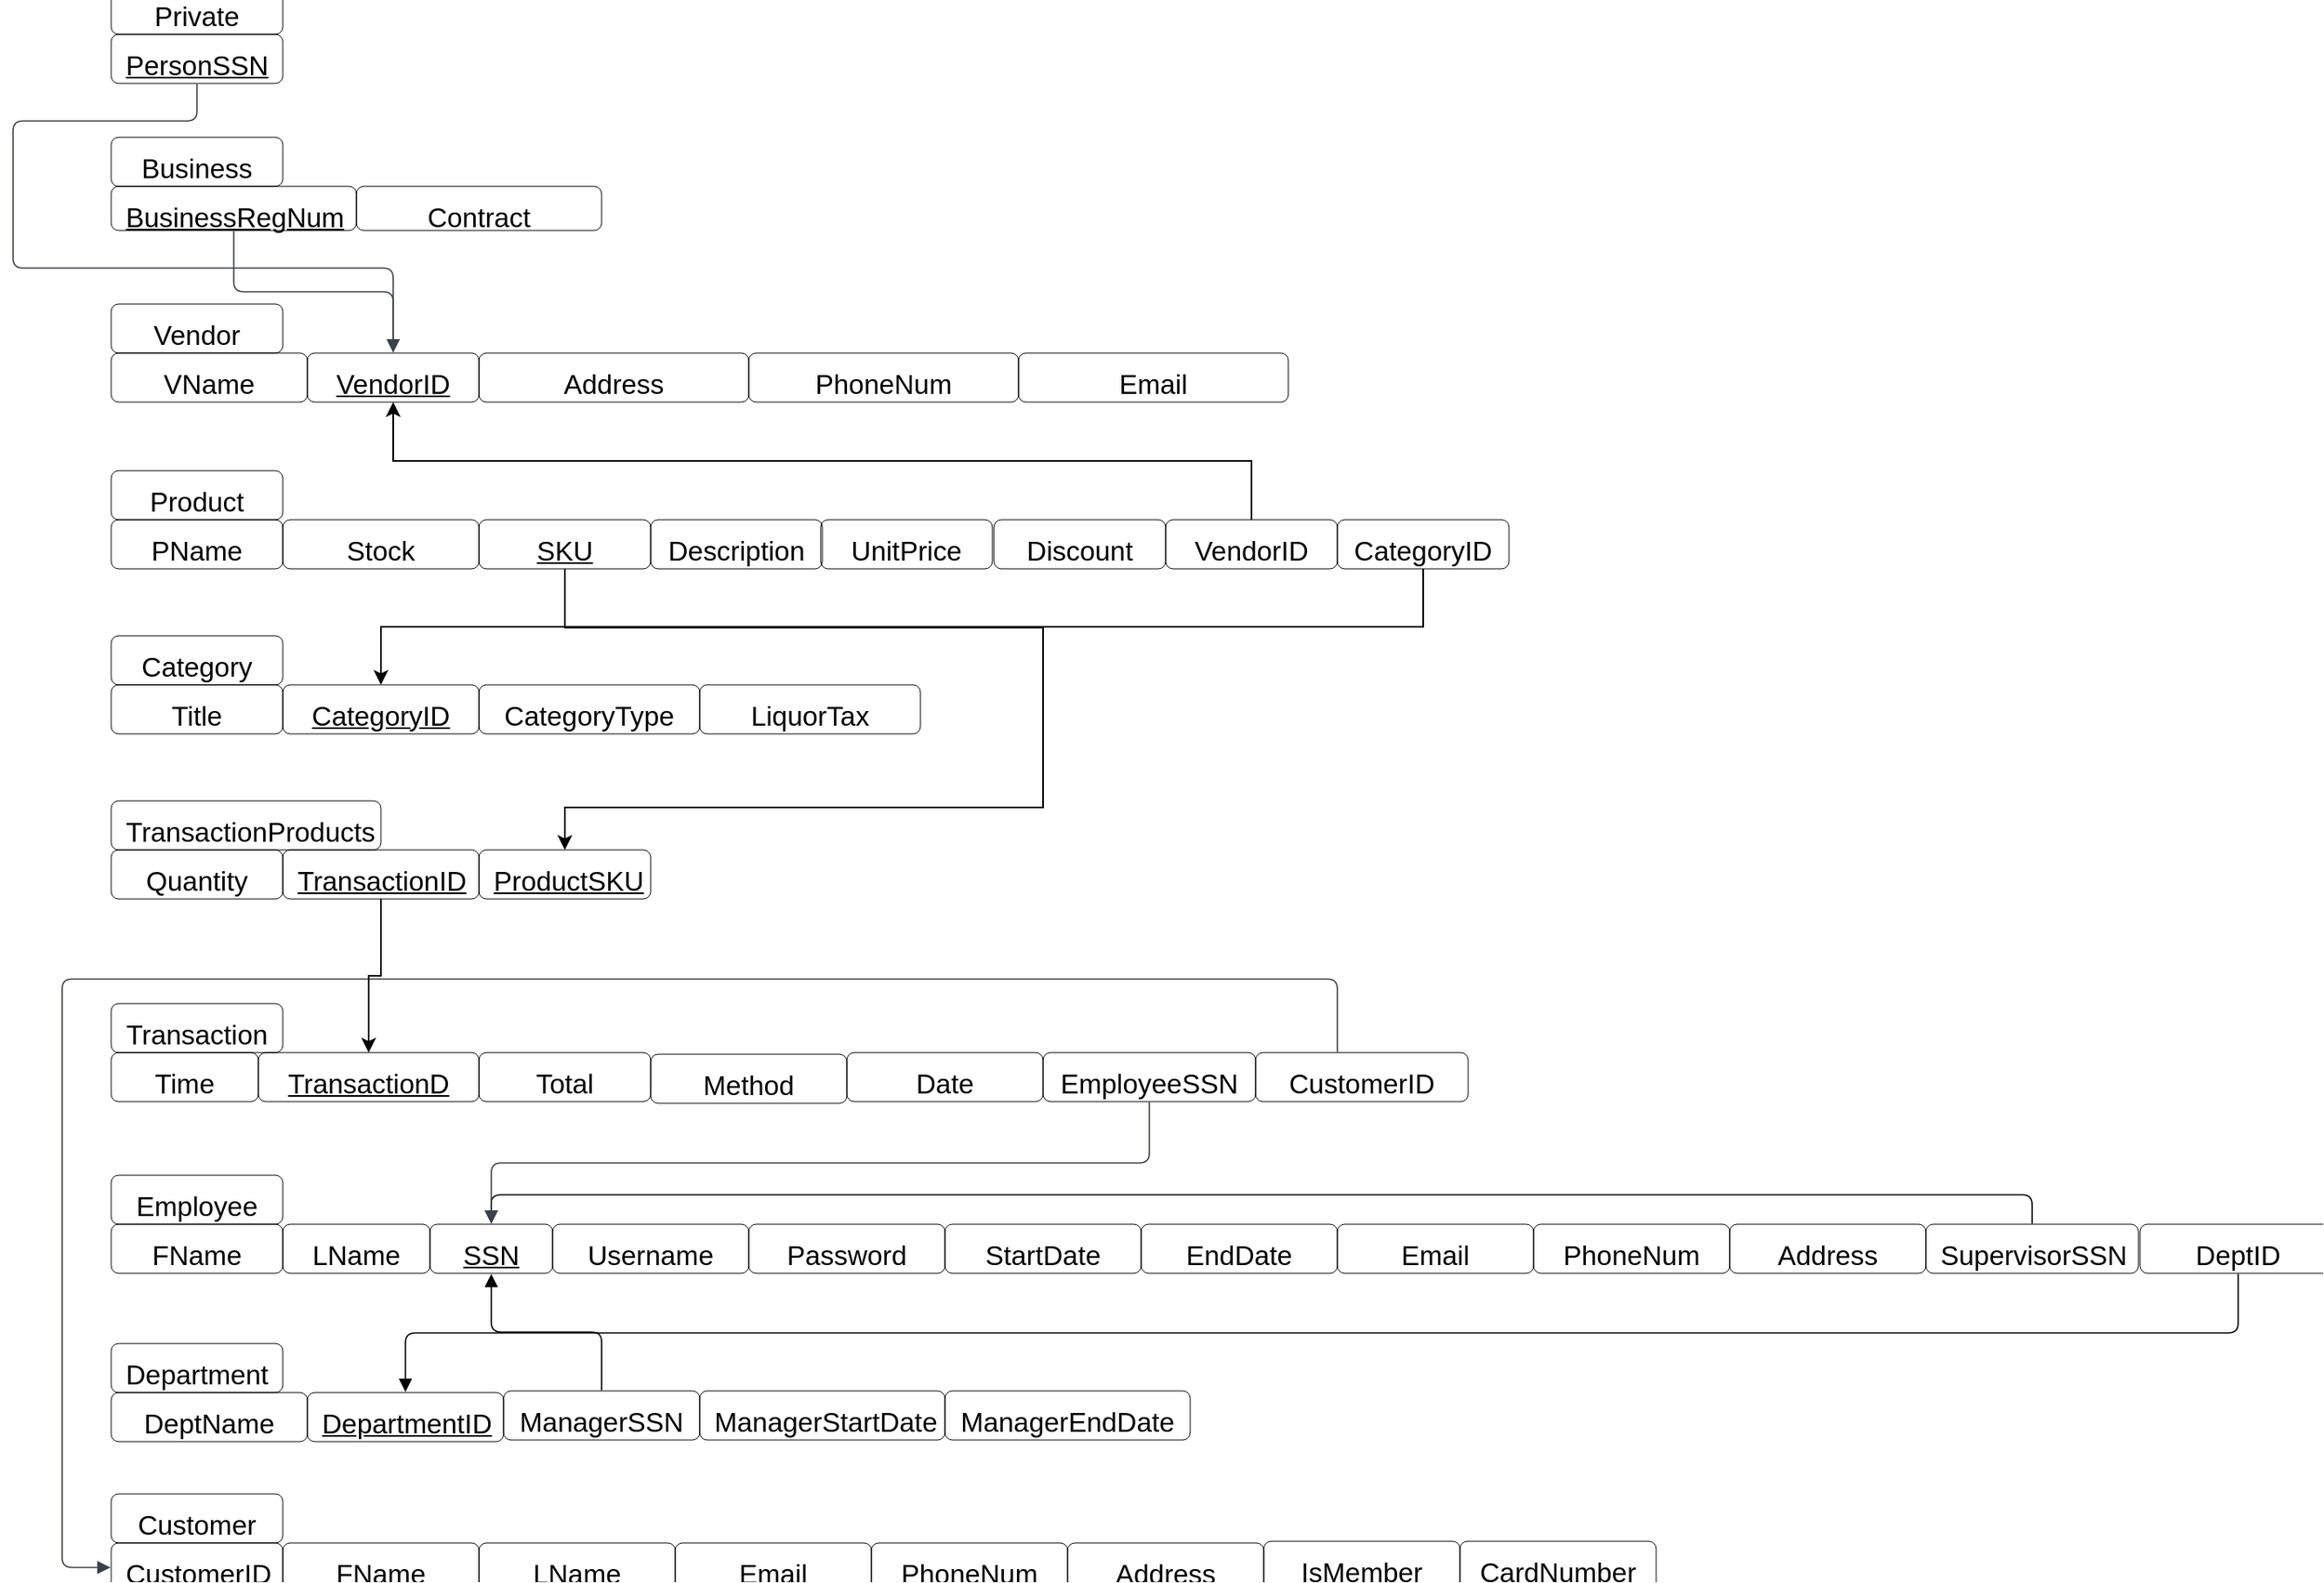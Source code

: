 <mxfile version="24.0.4" type="github">
  <diagram name="Page-1" id="0L31x0JCxt3D-X1f87Kg">
    <mxGraphModel dx="1950" dy="1685" grid="1" gridSize="10" guides="1" tooltips="1" connect="1" arrows="1" fold="1" page="1" pageScale="1" pageWidth="850" pageHeight="1100" math="0" shadow="0">
      <root>
        <mxCell id="0" />
        <mxCell id="1" parent="0" />
        <mxCell id="UhTZSJDojapIAJncs3Ie-1" value="Transaction" style="html=1;overflow=block;blockSpacing=1;whiteSpace=wrap;fontSize=16.7;spacing=9;strokeColor=#000000;rounded=1;absoluteArcSize=1;arcSize=9;fillColor=none;strokeWidth=NaN;lucidId=Yq1gV6EMWY4y;" parent="1" vertex="1">
          <mxGeometry x="-480" y="150" width="105" height="30" as="geometry" />
        </mxCell>
        <mxCell id="UhTZSJDojapIAJncs3Ie-2" value="Employee" style="html=1;overflow=block;blockSpacing=1;whiteSpace=wrap;fontSize=16.7;spacing=9;strokeColor=#000000;rounded=1;absoluteArcSize=1;arcSize=9;fillColor=none;strokeWidth=NaN;lucidId=8q1gLRhdCn5E;" parent="1" vertex="1">
          <mxGeometry x="-480" y="255" width="105" height="30" as="geometry" />
        </mxCell>
        <mxCell id="UhTZSJDojapIAJncs3Ie-3" value="TransactionD" style="html=1;overflow=block;blockSpacing=1;whiteSpace=wrap;fontSize=16.7;fontStyle=4;spacing=9;strokeColor=#000000;rounded=1;absoluteArcSize=1;arcSize=9;fillColor=none;strokeWidth=NaN;lucidId=nqdhqJ0Y.3lQ;" parent="1" vertex="1">
          <mxGeometry x="-390" y="180" width="135" height="30" as="geometry" />
        </mxCell>
        <mxCell id="UhTZSJDojapIAJncs3Ie-4" value="Total" style="html=1;overflow=block;blockSpacing=1;whiteSpace=wrap;fontSize=16.7;spacing=9;strokeColor=#000000;rounded=1;absoluteArcSize=1;arcSize=9;fillColor=none;strokeWidth=NaN;lucidId=XqdhWP~b3AbX;" parent="1" vertex="1">
          <mxGeometry x="-255" y="180" width="105" height="30" as="geometry" />
        </mxCell>
        <mxCell id="UhTZSJDojapIAJncs3Ie-5" value="Method" style="html=1;overflow=block;blockSpacing=1;whiteSpace=wrap;fontSize=16.7;spacing=9;strokeColor=#000000;rounded=1;absoluteArcSize=1;arcSize=9;fillColor=none;strokeWidth=NaN;lucidId=6qdhl-m-eXuS;" parent="1" vertex="1">
          <mxGeometry x="-150" y="181" width="120" height="30" as="geometry" />
        </mxCell>
        <mxCell id="UhTZSJDojapIAJncs3Ie-6" value="Date" style="html=1;overflow=block;blockSpacing=1;whiteSpace=wrap;fontSize=16.7;spacing=9;strokeColor=#000000;rounded=1;absoluteArcSize=1;arcSize=9;fillColor=none;strokeWidth=NaN;lucidId=~qdhrhmJoSZu;" parent="1" vertex="1">
          <mxGeometry x="-30" y="180" width="120" height="30" as="geometry" />
        </mxCell>
        <mxCell id="UhTZSJDojapIAJncs3Ie-7" value="Username" style="html=1;overflow=block;blockSpacing=1;whiteSpace=wrap;fontSize=16.7;spacing=9;strokeColor=#000000;rounded=1;absoluteArcSize=1;arcSize=9;fillColor=none;strokeWidth=NaN;lucidId=AZwh2IDCZcRk;" parent="1" vertex="1">
          <mxGeometry x="-210" y="285" width="120" height="30" as="geometry" />
        </mxCell>
        <mxCell id="UhTZSJDojapIAJncs3Ie-8" value="Password" style="html=1;overflow=block;blockSpacing=1;whiteSpace=wrap;fontSize=16.7;spacing=9;strokeColor=#000000;rounded=1;absoluteArcSize=1;arcSize=9;fillColor=none;strokeWidth=NaN;lucidId=AZwheVHke3oi;" parent="1" vertex="1">
          <mxGeometry x="-90" y="285" width="120" height="30" as="geometry" />
        </mxCell>
        <mxCell id="UhTZSJDojapIAJncs3Ie-9" value="StartDate" style="html=1;overflow=block;blockSpacing=1;whiteSpace=wrap;fontSize=16.7;spacing=9;strokeColor=#000000;rounded=1;absoluteArcSize=1;arcSize=9;fillColor=none;strokeWidth=NaN;lucidId=AZwhyjKMd5gG;" parent="1" vertex="1">
          <mxGeometry x="30" y="285" width="120" height="30" as="geometry" />
        </mxCell>
        <mxCell id="UhTZSJDojapIAJncs3Ie-10" value="EndDate" style="html=1;overflow=block;blockSpacing=1;whiteSpace=wrap;fontSize=16.7;spacing=9;strokeColor=#000000;rounded=1;absoluteArcSize=1;arcSize=9;fillColor=none;strokeWidth=NaN;lucidId=AZwhG_EfR~ET;" parent="1" vertex="1">
          <mxGeometry x="150" y="285" width="120" height="30" as="geometry" />
        </mxCell>
        <mxCell id="UhTZSJDojapIAJncs3Ie-11" value="Email" style="html=1;overflow=block;blockSpacing=1;whiteSpace=wrap;fontSize=16.7;spacing=9;strokeColor=#000000;rounded=1;absoluteArcSize=1;arcSize=9;fillColor=none;strokeWidth=NaN;lucidId=V0whcvL906yf;" parent="1" vertex="1">
          <mxGeometry x="270" y="285" width="120" height="30" as="geometry" />
        </mxCell>
        <mxCell id="UhTZSJDojapIAJncs3Ie-12" value="PhoneNum" style="html=1;overflow=block;blockSpacing=1;whiteSpace=wrap;fontSize=16.7;spacing=9;strokeColor=#000000;rounded=1;absoluteArcSize=1;arcSize=9;fillColor=none;strokeWidth=NaN;lucidId=80whD2hbYg2R;" parent="1" vertex="1">
          <mxGeometry x="390" y="285" width="120" height="30" as="geometry" />
        </mxCell>
        <mxCell id="UhTZSJDojapIAJncs3Ie-13" value="Address" style="html=1;overflow=block;blockSpacing=1;whiteSpace=wrap;fontSize=16.7;spacing=9;strokeColor=#000000;rounded=1;absoluteArcSize=1;arcSize=9;fillColor=none;strokeWidth=NaN;lucidId=x1who70yaUuA;" parent="1" vertex="1">
          <mxGeometry x="510" y="285" width="120" height="30" as="geometry" />
        </mxCell>
        <mxCell id="UhTZSJDojapIAJncs3Ie-14" value="LName" style="html=1;overflow=block;blockSpacing=1;whiteSpace=wrap;fontSize=16.7;spacing=9;strokeColor=#000000;rounded=1;absoluteArcSize=1;arcSize=9;fillColor=none;strokeWidth=NaN;lucidId=q3whD~-cCgUx;" parent="1" vertex="1">
          <mxGeometry x="-375" y="285" width="90" height="30" as="geometry" />
        </mxCell>
        <mxCell id="UhTZSJDojapIAJncs3Ie-15" value="FName" style="html=1;overflow=block;blockSpacing=1;whiteSpace=wrap;fontSize=16.7;spacing=9;strokeColor=#000000;rounded=1;absoluteArcSize=1;arcSize=9;fillColor=none;strokeWidth=NaN;lucidId=s3whrYaogn3L;" parent="1" vertex="1">
          <mxGeometry x="-480" y="285" width="105" height="30" as="geometry" />
        </mxCell>
        <mxCell id="UhTZSJDojapIAJncs3Ie-16" value="Department" style="html=1;overflow=block;blockSpacing=1;whiteSpace=wrap;fontSize=16.7;spacing=9;strokeColor=#000000;rounded=1;absoluteArcSize=1;arcSize=9;fillColor=none;strokeWidth=NaN;lucidId=V7whF-TBnMT7;" parent="1" vertex="1">
          <mxGeometry x="-480" y="358" width="105" height="30" as="geometry" />
        </mxCell>
        <mxCell id="UhTZSJDojapIAJncs3Ie-17" value="DepartmentID" style="html=1;overflow=block;blockSpacing=1;whiteSpace=wrap;fontSize=16.7;fontStyle=4;spacing=9;strokeColor=#000000;rounded=1;absoluteArcSize=1;arcSize=9;fillColor=none;strokeWidth=NaN;lucidId=V7whpLSgJsBF;" parent="1" vertex="1">
          <mxGeometry x="-360" y="388" width="120" height="30" as="geometry" />
        </mxCell>
        <mxCell id="UhTZSJDojapIAJncs3Ie-18" value="SupervisorSSN" style="html=1;overflow=block;blockSpacing=1;whiteSpace=wrap;fontSize=16.7;spacing=9;strokeColor=#000000;rounded=1;absoluteArcSize=1;arcSize=9;fillColor=none;strokeWidth=NaN;lucidId=Zdxho9hIk2cQ;" parent="1" vertex="1">
          <mxGeometry x="630" y="285" width="130" height="30" as="geometry" />
        </mxCell>
        <mxCell id="UhTZSJDojapIAJncs3Ie-19" value="DeptID" style="html=1;overflow=block;blockSpacing=1;whiteSpace=wrap;fontSize=16.7;spacing=9;strokeColor=#000000;rounded=1;absoluteArcSize=1;arcSize=9;fillColor=none;strokeWidth=NaN;lucidId=Wexh.4-Y-VP3;" parent="1" vertex="1">
          <mxGeometry x="761" y="285" width="120" height="30" as="geometry" />
        </mxCell>
        <mxCell id="UhTZSJDojapIAJncs3Ie-20" value="ManagerSSN" style="html=1;overflow=block;blockSpacing=1;whiteSpace=wrap;fontSize=16.7;spacing=9;strokeColor=#000000;rounded=1;absoluteArcSize=1;arcSize=9;fillColor=none;strokeWidth=NaN;lucidId=MhxhNHQ4AL._;" parent="1" vertex="1">
          <mxGeometry x="-240" y="387" width="120" height="30" as="geometry" />
        </mxCell>
        <mxCell id="UhTZSJDojapIAJncs3Ie-21" value="ManagerStartDate" style="html=1;overflow=block;blockSpacing=1;whiteSpace=wrap;fontSize=16.7;spacing=9;strokeColor=#000000;rounded=1;absoluteArcSize=1;arcSize=9;fillColor=none;strokeWidth=NaN;lucidId=0hxhVE2IZeMM;" parent="1" vertex="1">
          <mxGeometry x="-120" y="387" width="150" height="30" as="geometry" />
        </mxCell>
        <mxCell id="UhTZSJDojapIAJncs3Ie-22" value="ManagerEndDate" style="html=1;overflow=block;blockSpacing=1;whiteSpace=wrap;fontSize=16.7;spacing=9;strokeColor=#000000;rounded=1;absoluteArcSize=1;arcSize=9;fillColor=none;strokeWidth=NaN;lucidId=gixhGlueWvre;" parent="1" vertex="1">
          <mxGeometry x="30" y="387" width="150" height="30" as="geometry" />
        </mxCell>
        <mxCell id="UhTZSJDojapIAJncs3Ie-23" value="DeptName" style="html=1;overflow=block;blockSpacing=1;whiteSpace=wrap;fontSize=16.7;spacing=9;strokeColor=#000000;rounded=1;absoluteArcSize=1;arcSize=9;fillColor=none;strokeWidth=NaN;lucidId=AjxhQKYyx75y;" parent="1" vertex="1">
          <mxGeometry x="-480" y="388" width="120" height="30" as="geometry" />
        </mxCell>
        <mxCell id="UhTZSJDojapIAJncs3Ie-24" value="SSN" style="html=1;overflow=block;blockSpacing=1;whiteSpace=wrap;fontSize=16.7;fontStyle=4;spacing=9;strokeColor=#000000;rounded=1;absoluteArcSize=1;arcSize=9;fillColor=none;strokeWidth=NaN;lucidId=0jxhKDyI0.M3;" parent="1" vertex="1">
          <mxGeometry x="-285" y="285" width="75" height="30" as="geometry" />
        </mxCell>
        <mxCell id="UhTZSJDojapIAJncs3Ie-25" value="" style="html=1;jettySize=18;whiteSpace=wrap;fontSize=13;strokeColor=#000000;strokeOpacity=100;strokeWidth=0.8;rounded=1;arcSize=12;edgeStyle=orthogonalEdgeStyle;startArrow=none;endArrow=block;endFill=1;exitX=0.5;exitY=-0.012;exitPerimeter=0;entryX=0.5;entryY=-0.012;entryPerimeter=0;lucidId=1kxhruS2P8~f;" parent="1" source="UhTZSJDojapIAJncs3Ie-18" target="UhTZSJDojapIAJncs3Ie-24" edge="1">
          <mxGeometry width="100" height="100" relative="1" as="geometry">
            <Array as="points" />
          </mxGeometry>
        </mxCell>
        <mxCell id="UhTZSJDojapIAJncs3Ie-26" value="" style="html=1;jettySize=18;whiteSpace=wrap;fontSize=13;strokeColor=#000000;strokeOpacity=100;strokeWidth=0.8;rounded=1;arcSize=12;edgeStyle=orthogonalEdgeStyle;startArrow=none;endArrow=block;endFill=1;exitX=0.5;exitY=-0.012;exitPerimeter=0;entryX=0.5;entryY=1.012;entryPerimeter=0;lucidId=7kxh3mrra-k9;" parent="1" source="UhTZSJDojapIAJncs3Ie-20" target="UhTZSJDojapIAJncs3Ie-24" edge="1">
          <mxGeometry width="100" height="100" relative="1" as="geometry">
            <Array as="points" />
          </mxGeometry>
        </mxCell>
        <mxCell id="UhTZSJDojapIAJncs3Ie-27" value="" style="html=1;jettySize=18;whiteSpace=wrap;fontSize=13;strokeColor=#000000;strokeOpacity=100;strokeWidth=0.8;rounded=1;arcSize=12;edgeStyle=orthogonalEdgeStyle;startArrow=none;endArrow=block;endFill=1;exitX=0.5;exitY=1.012;exitPerimeter=0;entryX=0.5;entryY=-0.012;entryPerimeter=0;lucidId=YlxhlqVjebws;" parent="1" source="UhTZSJDojapIAJncs3Ie-19" target="UhTZSJDojapIAJncs3Ie-17" edge="1">
          <mxGeometry width="100" height="100" relative="1" as="geometry">
            <Array as="points" />
          </mxGeometry>
        </mxCell>
        <mxCell id="UhTZSJDojapIAJncs3Ie-28" value="EmployeeSSN" style="html=1;overflow=block;blockSpacing=1;whiteSpace=wrap;fontSize=16.7;spacing=9;strokeColor=#000000;rounded=1;absoluteArcSize=1;arcSize=9;fillColor=none;strokeWidth=NaN;lucidId=xmxhDJ.Iz-fq;" parent="1" vertex="1">
          <mxGeometry x="90" y="180" width="130" height="30" as="geometry" />
        </mxCell>
        <mxCell id="UhTZSJDojapIAJncs3Ie-29" value="" style="html=1;jettySize=18;whiteSpace=wrap;fontSize=13;strokeColor=#3a414a;strokeOpacity=100;strokeWidth=0.8;rounded=1;arcSize=12;edgeStyle=orthogonalEdgeStyle;startArrow=none;endArrow=block;endFill=1;exitX=0.5;exitY=1.012;exitPerimeter=0;entryX=0.5;entryY=-0.012;entryPerimeter=0;lucidId=NmxhPEVHiZgi;" parent="1" source="UhTZSJDojapIAJncs3Ie-28" target="UhTZSJDojapIAJncs3Ie-24" edge="1">
          <mxGeometry width="100" height="100" relative="1" as="geometry">
            <Array as="points" />
          </mxGeometry>
        </mxCell>
        <mxCell id="UhTZSJDojapIAJncs3Ie-30" value="Time" style="html=1;overflow=block;blockSpacing=1;whiteSpace=wrap;fontSize=16.7;spacing=9;strokeColor=#000000;rounded=1;absoluteArcSize=1;arcSize=9;fillColor=none;strokeWidth=NaN;lucidId=_mxhJ_ihVAgu;" parent="1" vertex="1">
          <mxGeometry x="-480" y="180" width="90" height="30" as="geometry" />
        </mxCell>
        <mxCell id="UhTZSJDojapIAJncs3Ie-31" value="Customer" style="html=1;overflow=block;blockSpacing=1;whiteSpace=wrap;fontSize=16.7;spacing=9;strokeColor=#000000;rounded=1;absoluteArcSize=1;arcSize=9;fillColor=none;strokeWidth=NaN;lucidId=npxh0uyaCyRX;" parent="1" vertex="1">
          <mxGeometry x="-480" y="450" width="105" height="30" as="geometry" />
        </mxCell>
        <mxCell id="UhTZSJDojapIAJncs3Ie-32" value="CustomerID" style="html=1;overflow=block;blockSpacing=1;whiteSpace=wrap;fontSize=16.7;fontStyle=4;spacing=9;strokeColor=#000000;rounded=1;absoluteArcSize=1;arcSize=9;fillColor=none;strokeWidth=NaN;lucidId=npxhJ9xA.a8S;" parent="1" vertex="1">
          <mxGeometry x="-480" y="480" width="105" height="30" as="geometry" />
        </mxCell>
        <mxCell id="UhTZSJDojapIAJncs3Ie-34" value="" style="html=1;jettySize=18;whiteSpace=wrap;fontSize=13;strokeColor=#3a414a;strokeOpacity=100;strokeWidth=0.8;rounded=1;arcSize=12;edgeStyle=orthogonalEdgeStyle;startArrow=none;endArrow=block;endFill=1;exitX=0.5;exitY=-0.012;exitPerimeter=0;entryX=-0.004;entryY=0.5;entryPerimeter=0;lucidId=5yxh2ec2hhG.;" parent="1" target="UhTZSJDojapIAJncs3Ie-32" edge="1">
          <mxGeometry width="100" height="100" relative="1" as="geometry">
            <Array as="points">
              <mxPoint x="270" y="135" />
              <mxPoint x="-510" y="135" />
              <mxPoint x="-510" y="495" />
            </Array>
            <mxPoint x="270" y="179.64" as="sourcePoint" />
          </mxGeometry>
        </mxCell>
        <mxCell id="UhTZSJDojapIAJncs3Ie-36" value="FName" style="html=1;overflow=block;blockSpacing=1;whiteSpace=wrap;fontSize=16.7;spacing=9;strokeColor=#000000;rounded=1;absoluteArcSize=1;arcSize=9;fillColor=none;strokeWidth=NaN;lucidId=xzxhWytjlxNh;" parent="1" vertex="1">
          <mxGeometry x="-375" y="480" width="120" height="30" as="geometry" />
        </mxCell>
        <mxCell id="UhTZSJDojapIAJncs3Ie-38" value="CardNumber" style="html=1;overflow=block;blockSpacing=1;whiteSpace=wrap;fontSize=16.7;spacing=9;strokeColor=#000000;rounded=1;absoluteArcSize=1;arcSize=9;fillColor=none;strokeWidth=NaN;lucidId=Dzxh0kTM7rri;" parent="1" vertex="1">
          <mxGeometry x="345" y="479" width="120" height="30" as="geometry" />
        </mxCell>
        <mxCell id="UhTZSJDojapIAJncs3Ie-39" value="LName" style="html=1;overflow=block;blockSpacing=1;whiteSpace=wrap;fontSize=16.7;spacing=9;strokeColor=#000000;rounded=1;absoluteArcSize=1;arcSize=9;fillColor=none;strokeWidth=NaN;lucidId=vAxhLIw62uAn;" parent="1" vertex="1">
          <mxGeometry x="-255" y="480" width="120" height="30" as="geometry" />
        </mxCell>
        <mxCell id="UhTZSJDojapIAJncs3Ie-43" value="Email" style="html=1;overflow=block;blockSpacing=1;whiteSpace=wrap;fontSize=16.7;spacing=9;strokeColor=#000000;rounded=1;absoluteArcSize=1;arcSize=9;fillColor=none;strokeWidth=NaN;lucidId=pExhsK3yjRsr;" parent="1" vertex="1">
          <mxGeometry x="-135" y="480" width="120" height="30" as="geometry" />
        </mxCell>
        <mxCell id="UhTZSJDojapIAJncs3Ie-44" value="PhoneNum" style="html=1;overflow=block;blockSpacing=1;whiteSpace=wrap;fontSize=16.7;spacing=9;strokeColor=#000000;rounded=1;absoluteArcSize=1;arcSize=9;fillColor=none;strokeWidth=NaN;lucidId=pExhnXIh9gMP;" parent="1" vertex="1">
          <mxGeometry x="-15" y="480" width="120" height="30" as="geometry" />
        </mxCell>
        <mxCell id="UhTZSJDojapIAJncs3Ie-45" value="Address" style="html=1;overflow=block;blockSpacing=1;whiteSpace=wrap;fontSize=16.7;spacing=9;strokeColor=#000000;rounded=1;absoluteArcSize=1;arcSize=9;fillColor=none;strokeWidth=NaN;lucidId=pExhKP2ixfmc;" parent="1" vertex="1">
          <mxGeometry x="105" y="480" width="120" height="30" as="geometry" />
        </mxCell>
        <mxCell id="UhTZSJDojapIAJncs3Ie-47" value="Product" style="html=1;overflow=block;blockSpacing=1;whiteSpace=wrap;fontSize=16.7;spacing=9;strokeColor=#000000;rounded=1;absoluteArcSize=1;arcSize=9;fillColor=none;strokeWidth=NaN;lucidId=I3xhLp7_MDGh;" parent="1" vertex="1">
          <mxGeometry x="-480" y="-176" width="105" height="30" as="geometry" />
        </mxCell>
        <mxCell id="UhTZSJDojapIAJncs3Ie-48" value="Stock" style="html=1;overflow=block;blockSpacing=1;whiteSpace=wrap;fontSize=16.7;spacing=9;strokeColor=#000000;rounded=1;absoluteArcSize=1;arcSize=9;fillColor=none;strokeWidth=NaN;lucidId=I3xh8Iu-50JL;" parent="1" vertex="1">
          <mxGeometry x="-375" y="-146" width="120" height="30" as="geometry" />
        </mxCell>
        <mxCell id="UhTZSJDojapIAJncs3Ie-49" value="Description" style="html=1;overflow=block;blockSpacing=1;whiteSpace=wrap;fontSize=16.7;spacing=9;strokeColor=#000000;rounded=1;absoluteArcSize=1;arcSize=9;fillColor=none;strokeWidth=NaN;lucidId=I3xhb1~k3MBC;" parent="1" vertex="1">
          <mxGeometry x="-150" y="-146" width="105" height="30" as="geometry" />
        </mxCell>
        <mxCell id="UhTZSJDojapIAJncs3Ie-50" value="UnitPrice" style="html=1;overflow=block;blockSpacing=1;whiteSpace=wrap;fontSize=16.7;spacing=9;strokeColor=#000000;rounded=1;absoluteArcSize=1;arcSize=9;fillColor=none;strokeWidth=NaN;lucidId=I3xhuEGo4aVJ;" parent="1" vertex="1">
          <mxGeometry x="-46" y="-146" width="105" height="30" as="geometry" />
        </mxCell>
        <mxCell id="j2eGXd5jl4nRpo58upJa-15" style="edgeStyle=orthogonalEdgeStyle;rounded=0;orthogonalLoop=1;jettySize=auto;html=1;exitX=0.5;exitY=1;exitDx=0;exitDy=0;entryX=0.5;entryY=0;entryDx=0;entryDy=0;" edge="1" parent="1" source="UhTZSJDojapIAJncs3Ie-51" target="UhTZSJDojapIAJncs3Ie-55">
          <mxGeometry relative="1" as="geometry">
            <Array as="points">
              <mxPoint x="-202" y="-80" />
              <mxPoint x="90" y="-80" />
              <mxPoint x="90" y="30" />
              <mxPoint x="-202" y="30" />
            </Array>
          </mxGeometry>
        </mxCell>
        <mxCell id="UhTZSJDojapIAJncs3Ie-51" value="SKU" style="html=1;overflow=block;blockSpacing=1;whiteSpace=wrap;fontSize=16.7;fontStyle=4;spacing=9;strokeColor=#000000;rounded=1;absoluteArcSize=1;arcSize=9;fillColor=none;strokeWidth=NaN;lucidId=I3xhfhjUNjbj;" parent="1" vertex="1">
          <mxGeometry x="-255" y="-146" width="105" height="30" as="geometry" />
        </mxCell>
        <mxCell id="UhTZSJDojapIAJncs3Ie-52" value="PName" style="html=1;overflow=block;blockSpacing=1;whiteSpace=wrap;fontSize=16.7;spacing=9;strokeColor=#000000;rounded=1;absoluteArcSize=1;arcSize=9;fillColor=none;strokeWidth=NaN;lucidId=I3xhKr7yX~lY;" parent="1" vertex="1">
          <mxGeometry x="-480" y="-146" width="105" height="30" as="geometry" />
        </mxCell>
        <mxCell id="UhTZSJDojapIAJncs3Ie-53" value="TransactionProducts" style="html=1;overflow=block;blockSpacing=1;whiteSpace=wrap;fontSize=16.7;spacing=9;strokeColor=#000000;rounded=1;absoluteArcSize=1;arcSize=9;fillColor=none;strokeWidth=NaN;lucidId=T3xh0F.bp1L6;" parent="1" vertex="1">
          <mxGeometry x="-480" y="26" width="165" height="30" as="geometry" />
        </mxCell>
        <mxCell id="j2eGXd5jl4nRpo58upJa-2" style="edgeStyle=orthogonalEdgeStyle;rounded=0;orthogonalLoop=1;jettySize=auto;html=1;exitX=0.5;exitY=1;exitDx=0;exitDy=0;entryX=0.5;entryY=0;entryDx=0;entryDy=0;" edge="1" parent="1" source="UhTZSJDojapIAJncs3Ie-54" target="UhTZSJDojapIAJncs3Ie-3">
          <mxGeometry relative="1" as="geometry" />
        </mxCell>
        <mxCell id="UhTZSJDojapIAJncs3Ie-54" value="TransactionID" style="html=1;overflow=block;blockSpacing=1;whiteSpace=wrap;fontSize=16.7;fontStyle=4;spacing=9;strokeColor=#000000;rounded=1;absoluteArcSize=1;arcSize=9;fillColor=none;strokeWidth=NaN;lucidId=T3xhupfZFF7q;" parent="1" vertex="1">
          <mxGeometry x="-375" y="56" width="120" height="30" as="geometry" />
        </mxCell>
        <mxCell id="UhTZSJDojapIAJncs3Ie-55" value="ProductSKU" style="html=1;overflow=block;blockSpacing=1;whiteSpace=wrap;fontSize=16.7;fontStyle=4;spacing=9;strokeColor=#000000;rounded=1;absoluteArcSize=1;arcSize=9;fillColor=none;strokeWidth=NaN;lucidId=T3xhiu6N-oRH;" parent="1" vertex="1">
          <mxGeometry x="-255" y="56" width="105" height="30" as="geometry" />
        </mxCell>
        <mxCell id="UhTZSJDojapIAJncs3Ie-56" value="Quantity" style="html=1;overflow=block;blockSpacing=1;whiteSpace=wrap;fontSize=16.7;spacing=9;strokeColor=#000000;rounded=1;absoluteArcSize=1;arcSize=9;fillColor=none;strokeWidth=NaN;lucidId=T3xhVhkVQDwZ;" parent="1" vertex="1">
          <mxGeometry x="-480" y="56" width="105" height="30" as="geometry" />
        </mxCell>
        <mxCell id="UhTZSJDojapIAJncs3Ie-58" value="Vendor" style="html=1;overflow=block;blockSpacing=1;whiteSpace=wrap;fontSize=16.7;spacing=9;strokeColor=#000000;rounded=1;absoluteArcSize=1;arcSize=9;fillColor=none;strokeWidth=NaN;lucidId=B5xhH_DfAYKg;" parent="1" vertex="1">
          <mxGeometry x="-480" y="-278" width="105" height="30" as="geometry" />
        </mxCell>
        <mxCell id="UhTZSJDojapIAJncs3Ie-59" value="VendorID" style="html=1;overflow=block;blockSpacing=1;whiteSpace=wrap;fontSize=16.7;fontStyle=4;spacing=9;strokeColor=#000000;rounded=1;absoluteArcSize=1;arcSize=9;fillColor=none;strokeWidth=NaN;lucidId=B5xhirVMHGuk;" parent="1" vertex="1">
          <mxGeometry x="-360" y="-248" width="105" height="30" as="geometry" />
        </mxCell>
        <mxCell id="UhTZSJDojapIAJncs3Ie-60" value="Address" style="html=1;overflow=block;blockSpacing=1;whiteSpace=wrap;fontSize=16.7;spacing=9;strokeColor=#000000;rounded=1;absoluteArcSize=1;arcSize=9;fillColor=none;strokeWidth=NaN;lucidId=B5xhxztJ.X1T;" parent="1" vertex="1">
          <mxGeometry x="-255" y="-248" width="165" height="30" as="geometry" />
        </mxCell>
        <mxCell id="UhTZSJDojapIAJncs3Ie-61" value="PhoneNum" style="html=1;overflow=block;blockSpacing=1;whiteSpace=wrap;fontSize=16.7;spacing=9;strokeColor=#000000;rounded=1;absoluteArcSize=1;arcSize=9;fillColor=none;strokeWidth=NaN;lucidId=B5xhot2.PaBt;" parent="1" vertex="1">
          <mxGeometry x="-90" y="-248" width="165" height="30" as="geometry" />
        </mxCell>
        <mxCell id="UhTZSJDojapIAJncs3Ie-69" value="Email" style="html=1;overflow=block;blockSpacing=1;whiteSpace=wrap;fontSize=16.7;spacing=9;strokeColor=#000000;rounded=1;absoluteArcSize=1;arcSize=9;fillColor=none;strokeWidth=NaN;lucidId=g9xhdoX-oe_5;" parent="1" vertex="1">
          <mxGeometry x="75" y="-248" width="165" height="30" as="geometry" />
        </mxCell>
        <mxCell id="UhTZSJDojapIAJncs3Ie-70" value="Business" style="html=1;overflow=block;blockSpacing=1;whiteSpace=wrap;fontSize=16.7;spacing=9;strokeColor=#000000;rounded=1;absoluteArcSize=1;arcSize=9;fillColor=none;strokeWidth=NaN;lucidId=S-xhn~PVt85Q;" parent="1" vertex="1">
          <mxGeometry x="-480" y="-380" width="105" height="30" as="geometry" />
        </mxCell>
        <mxCell id="UhTZSJDojapIAJncs3Ie-71" value="BusinessRegNum" style="html=1;overflow=block;blockSpacing=1;whiteSpace=wrap;fontSize=16.7;fontStyle=4;spacing=9;strokeColor=#000000;rounded=1;absoluteArcSize=1;arcSize=9;fillColor=none;strokeWidth=NaN;lucidId=B_xh7B2Hqomi;" parent="1" vertex="1">
          <mxGeometry x="-480" y="-350" width="150" height="27" as="geometry" />
        </mxCell>
        <mxCell id="UhTZSJDojapIAJncs3Ie-72" value="VName" style="html=1;overflow=block;blockSpacing=1;whiteSpace=wrap;fontSize=16.7;spacing=9;strokeColor=#000000;rounded=1;absoluteArcSize=1;arcSize=9;fillColor=none;strokeWidth=NaN;lucidId=1_xh-u9nwIgR;" parent="1" vertex="1">
          <mxGeometry x="-480" y="-248" width="120" height="30" as="geometry" />
        </mxCell>
        <mxCell id="UhTZSJDojapIAJncs3Ie-73" value="" style="html=1;jettySize=18;whiteSpace=wrap;fontSize=13;strokeColor=#3a414a;strokeOpacity=100;strokeWidth=0.8;rounded=1;arcSize=12;edgeStyle=orthogonalEdgeStyle;startArrow=none;endArrow=block;endFill=1;exitX=0.5;exitY=1.014;exitPerimeter=0;entryX=0.5;entryY=-0.012;entryPerimeter=0;lucidId=-_xh2f8tW5Vg;" parent="1" source="UhTZSJDojapIAJncs3Ie-71" target="UhTZSJDojapIAJncs3Ie-59" edge="1">
          <mxGeometry width="100" height="100" relative="1" as="geometry">
            <Array as="points" />
          </mxGeometry>
        </mxCell>
        <mxCell id="UhTZSJDojapIAJncs3Ie-74" value="Private" style="html=1;overflow=block;blockSpacing=1;whiteSpace=wrap;fontSize=16.7;spacing=9;strokeColor=#000000;rounded=1;absoluteArcSize=1;arcSize=9;fillColor=none;strokeWidth=NaN;lucidId=s~xh~brEpf3E;" parent="1" vertex="1">
          <mxGeometry x="-480" y="-473" width="105" height="30" as="geometry" />
        </mxCell>
        <mxCell id="UhTZSJDojapIAJncs3Ie-75" value="PersonSSN" style="html=1;overflow=block;blockSpacing=1;whiteSpace=wrap;fontSize=16.7;fontStyle=4;spacing=9;strokeColor=#000000;rounded=1;absoluteArcSize=1;arcSize=9;fillColor=none;strokeWidth=NaN;lucidId=s~xhUaOYNvCe;" parent="1" vertex="1">
          <mxGeometry x="-480" y="-443" width="105" height="30" as="geometry" />
        </mxCell>
        <mxCell id="UhTZSJDojapIAJncs3Ie-76" value="" style="html=1;jettySize=18;whiteSpace=wrap;fontSize=13;strokeColor=#3a414a;strokeOpacity=100;strokeWidth=0.8;rounded=1;arcSize=12;edgeStyle=orthogonalEdgeStyle;startArrow=none;endArrow=block;endFill=1;exitX=0.5;exitY=1.012;exitPerimeter=0;entryX=0.5;entryY=-0.012;entryPerimeter=0;lucidId=vayhGGh.e3SL;" parent="1" source="UhTZSJDojapIAJncs3Ie-75" target="UhTZSJDojapIAJncs3Ie-59" edge="1">
          <mxGeometry width="100" height="100" relative="1" as="geometry">
            <Array as="points">
              <mxPoint x="-427" y="-390" />
              <mxPoint x="-540" y="-390" />
              <mxPoint x="-540" y="-300" />
              <mxPoint x="-307" y="-300" />
            </Array>
          </mxGeometry>
        </mxCell>
        <mxCell id="UhTZSJDojapIAJncs3Ie-77" value="Contract" style="html=1;overflow=block;blockSpacing=1;whiteSpace=wrap;fontSize=16.7;spacing=9;strokeColor=#000000;rounded=1;absoluteArcSize=1;arcSize=9;fillColor=none;strokeWidth=NaN;lucidId=idyhfqxgVqBQ;" parent="1" vertex="1">
          <mxGeometry x="-330" y="-350" width="150" height="27" as="geometry" />
        </mxCell>
        <mxCell id="UhTZSJDojapIAJncs3Ie-78" value="Discount" style="html=1;overflow=block;blockSpacing=1;whiteSpace=wrap;fontSize=16.7;spacing=9;strokeColor=#000000;rounded=1;absoluteArcSize=1;arcSize=9;fillColor=none;strokeWidth=NaN;lucidId=fmyh-OvD49VR;" parent="1" vertex="1">
          <mxGeometry x="60" y="-146" width="105" height="30" as="geometry" />
        </mxCell>
        <mxCell id="j2eGXd5jl4nRpo58upJa-1" value="IsMember" style="html=1;overflow=block;blockSpacing=1;whiteSpace=wrap;fontSize=16.7;spacing=9;strokeColor=#000000;rounded=1;absoluteArcSize=1;arcSize=9;fillColor=none;strokeWidth=NaN;lucidId=pExhKP2ixfmc;" vertex="1" parent="1">
          <mxGeometry x="225" y="479" width="120" height="30" as="geometry" />
        </mxCell>
        <mxCell id="j2eGXd5jl4nRpo58upJa-3" value="CustomerID" style="html=1;overflow=block;blockSpacing=1;whiteSpace=wrap;fontSize=16.7;spacing=9;strokeColor=#000000;rounded=1;absoluteArcSize=1;arcSize=9;fillColor=none;strokeWidth=NaN;lucidId=xmxhDJ.Iz-fq;" vertex="1" parent="1">
          <mxGeometry x="220" y="180" width="130" height="30" as="geometry" />
        </mxCell>
        <mxCell id="j2eGXd5jl4nRpo58upJa-5" style="edgeStyle=orthogonalEdgeStyle;rounded=0;orthogonalLoop=1;jettySize=auto;html=1;exitX=0.5;exitY=0;exitDx=0;exitDy=0;entryX=0.5;entryY=1;entryDx=0;entryDy=0;" edge="1" parent="1" source="j2eGXd5jl4nRpo58upJa-4" target="UhTZSJDojapIAJncs3Ie-59">
          <mxGeometry relative="1" as="geometry" />
        </mxCell>
        <mxCell id="j2eGXd5jl4nRpo58upJa-4" value="VendorID" style="html=1;overflow=block;blockSpacing=1;whiteSpace=wrap;fontSize=16.7;spacing=9;strokeColor=#000000;rounded=1;absoluteArcSize=1;arcSize=9;fillColor=none;strokeWidth=NaN;lucidId=fmyh-OvD49VR;" vertex="1" parent="1">
          <mxGeometry x="165" y="-146" width="105" height="30" as="geometry" />
        </mxCell>
        <mxCell id="j2eGXd5jl4nRpo58upJa-6" value="Category" style="html=1;overflow=block;blockSpacing=1;whiteSpace=wrap;fontSize=16.7;spacing=9;strokeColor=#000000;rounded=1;absoluteArcSize=1;arcSize=9;fillColor=none;strokeWidth=NaN;lucidId=I3xhLp7_MDGh;" vertex="1" parent="1">
          <mxGeometry x="-480" y="-75" width="105" height="30" as="geometry" />
        </mxCell>
        <mxCell id="j2eGXd5jl4nRpo58upJa-7" value="&lt;u&gt;CategoryID&lt;/u&gt;" style="html=1;overflow=block;blockSpacing=1;whiteSpace=wrap;fontSize=16.7;spacing=9;strokeColor=#000000;rounded=1;absoluteArcSize=1;arcSize=9;fillColor=none;strokeWidth=NaN;lucidId=I3xh8Iu-50JL;" vertex="1" parent="1">
          <mxGeometry x="-375" y="-45" width="120" height="30" as="geometry" />
        </mxCell>
        <mxCell id="j2eGXd5jl4nRpo58upJa-9" value="Title" style="html=1;overflow=block;blockSpacing=1;whiteSpace=wrap;fontSize=16.7;spacing=9;strokeColor=#000000;rounded=1;absoluteArcSize=1;arcSize=9;fillColor=none;strokeWidth=NaN;lucidId=I3xhKr7yX~lY;" vertex="1" parent="1">
          <mxGeometry x="-480" y="-45" width="105" height="30" as="geometry" />
        </mxCell>
        <mxCell id="j2eGXd5jl4nRpo58upJa-11" style="edgeStyle=orthogonalEdgeStyle;rounded=0;orthogonalLoop=1;jettySize=auto;html=1;exitX=0.5;exitY=1;exitDx=0;exitDy=0;entryX=0.5;entryY=0;entryDx=0;entryDy=0;" edge="1" parent="1" source="j2eGXd5jl4nRpo58upJa-10" target="j2eGXd5jl4nRpo58upJa-7">
          <mxGeometry relative="1" as="geometry" />
        </mxCell>
        <mxCell id="j2eGXd5jl4nRpo58upJa-10" value="CategoryID" style="html=1;overflow=block;blockSpacing=1;whiteSpace=wrap;fontSize=16.7;spacing=9;strokeColor=#000000;rounded=1;absoluteArcSize=1;arcSize=9;fillColor=none;strokeWidth=NaN;lucidId=fmyh-OvD49VR;" vertex="1" parent="1">
          <mxGeometry x="270" y="-146" width="105" height="30" as="geometry" />
        </mxCell>
        <mxCell id="j2eGXd5jl4nRpo58upJa-13" value="CategoryType" style="html=1;overflow=block;blockSpacing=1;whiteSpace=wrap;fontSize=16.7;spacing=9;strokeColor=#000000;rounded=1;absoluteArcSize=1;arcSize=9;fillColor=none;strokeWidth=NaN;lucidId=I3xhKr7yX~lY;" vertex="1" parent="1">
          <mxGeometry x="-255" y="-45" width="135" height="30" as="geometry" />
        </mxCell>
        <mxCell id="j2eGXd5jl4nRpo58upJa-14" value="LiquorTax" style="html=1;overflow=block;blockSpacing=1;whiteSpace=wrap;fontSize=16.7;spacing=9;strokeColor=#000000;rounded=1;absoluteArcSize=1;arcSize=9;fillColor=none;strokeWidth=NaN;lucidId=I3xhKr7yX~lY;" vertex="1" parent="1">
          <mxGeometry x="-120" y="-45" width="135" height="30" as="geometry" />
        </mxCell>
      </root>
    </mxGraphModel>
  </diagram>
</mxfile>
